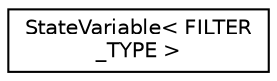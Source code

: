 digraph "Graphical Class Hierarchy"
{
  edge [fontname="Helvetica",fontsize="10",labelfontname="Helvetica",labelfontsize="10"];
  node [fontname="Helvetica",fontsize="10",shape=record];
  rankdir="LR";
  Node1 [label="StateVariable\< FILTER\l_TYPE \>",height=0.2,width=0.4,color="black", fillcolor="white", style="filled",URL="$class_state_variable.html",tooltip="A State Variable filter which offers 12db resonant low, high, bandpass and notch modes. "];
}
